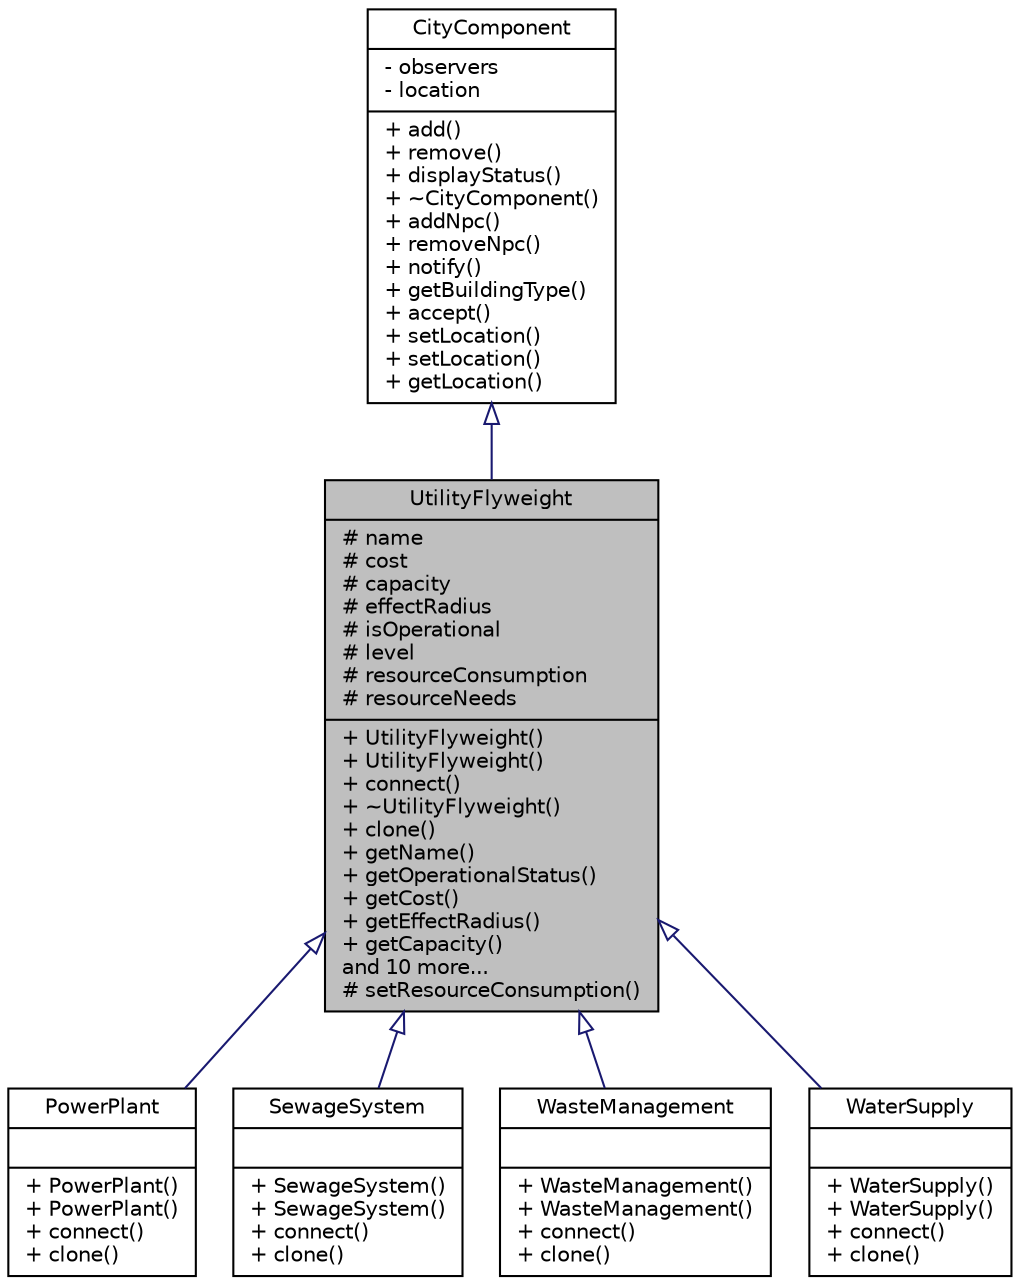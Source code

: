 digraph "UtilityFlyweight"
{
 // LATEX_PDF_SIZE
  edge [fontname="Helvetica",fontsize="10",labelfontname="Helvetica",labelfontsize="10"];
  node [fontname="Helvetica",fontsize="10",shape=record];
  Node1 [label="{UtilityFlyweight\n|# name\l# cost\l# capacity\l# effectRadius\l# isOperational\l# level\l# resourceConsumption\l# resourceNeeds\l|+ UtilityFlyweight()\l+ UtilityFlyweight()\l+ connect()\l+ ~UtilityFlyweight()\l+ clone()\l+ getName()\l+ getOperationalStatus()\l+ getCost()\l+ getEffectRadius()\l+ getCapacity()\land 10 more...\l# setResourceConsumption()\l}",height=0.2,width=0.4,color="black", fillcolor="grey75", style="filled", fontcolor="black",tooltip="Abstract base class for utility components, providing shared functionality."];
  Node2 -> Node1 [dir="back",color="midnightblue",fontsize="10",style="solid",arrowtail="onormal",fontname="Helvetica"];
  Node2 [label="{CityComponent\n|- observers\l- location\l|+ add()\l+ remove()\l+ displayStatus()\l+ ~CityComponent()\l+ addNpc()\l+ removeNpc()\l+ notify()\l+ getBuildingType()\l+ accept()\l+ setLocation()\l+ setLocation()\l+ getLocation()\l}",height=0.2,width=0.4,color="black", fillcolor="white", style="filled",URL="$classCityComponent.html",tooltip="Abstract base class representing a component of a city."];
  Node1 -> Node3 [dir="back",color="midnightblue",fontsize="10",style="solid",arrowtail="onormal",fontname="Helvetica"];
  Node3 [label="{PowerPlant\n||+ PowerPlant()\l+ PowerPlant()\l+ connect()\l+ clone()\l}",height=0.2,width=0.4,color="black", fillcolor="white", style="filled",URL="$classPowerPlant.html",tooltip="Represents a Power Plant in the utility system."];
  Node1 -> Node4 [dir="back",color="midnightblue",fontsize="10",style="solid",arrowtail="onormal",fontname="Helvetica"];
  Node4 [label="{SewageSystem\n||+ SewageSystem()\l+ SewageSystem()\l+ connect()\l+ clone()\l}",height=0.2,width=0.4,color="black", fillcolor="white", style="filled",URL="$classSewageSystem.html",tooltip="A concrete UtilityFlyweight that represents a sewage management utility."];
  Node1 -> Node5 [dir="back",color="midnightblue",fontsize="10",style="solid",arrowtail="onormal",fontname="Helvetica"];
  Node5 [label="{WasteManagement\n||+ WasteManagement()\l+ WasteManagement()\l+ connect()\l+ clone()\l}",height=0.2,width=0.4,color="black", fillcolor="white", style="filled",URL="$classWasteManagement.html",tooltip="Concrete class for managing waste utility in the city."];
  Node1 -> Node6 [dir="back",color="midnightblue",fontsize="10",style="solid",arrowtail="onormal",fontname="Helvetica"];
  Node6 [label="{WaterSupply\n||+ WaterSupply()\l+ WaterSupply()\l+ connect()\l+ clone()\l}",height=0.2,width=0.4,color="black", fillcolor="white", style="filled",URL="$classWaterSupply.html",tooltip="Represents a water supply utility that can be connected to city components within a specific radius."];
}
